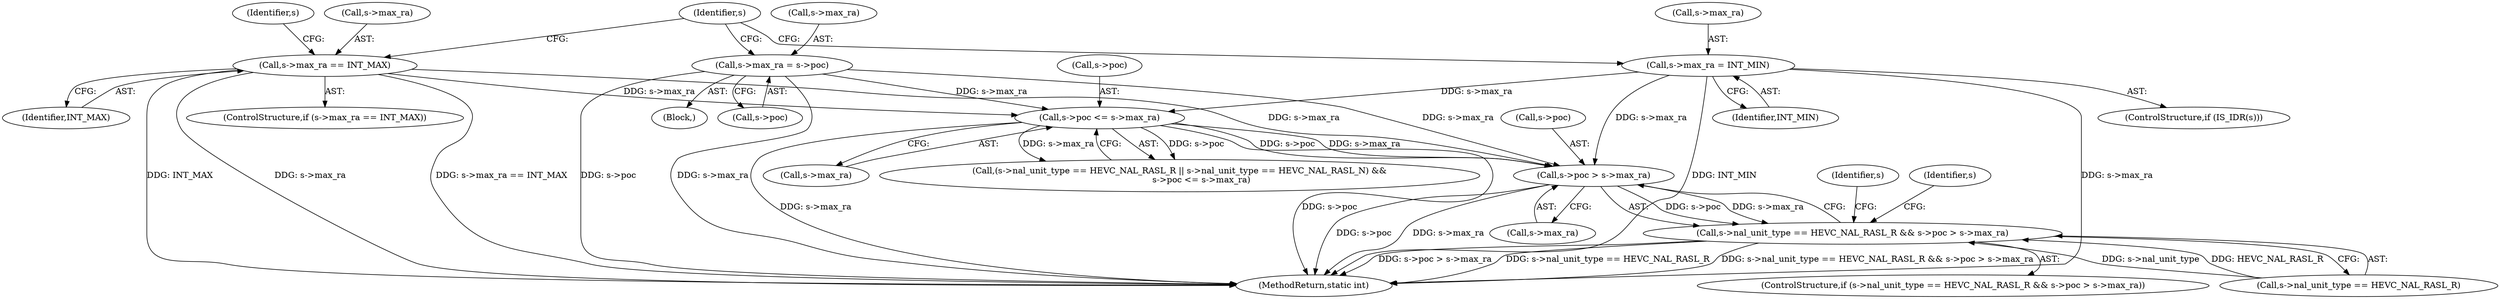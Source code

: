 digraph "0_FFmpeg_54655623a82632e7624714d7b2a3e039dc5faa7e@pointer" {
"1000525" [label="(Call,s->poc > s->max_ra)"];
"1000502" [label="(Call,s->poc <= s->max_ra)"];
"1000456" [label="(Call,s->max_ra == INT_MAX)"];
"1000472" [label="(Call,s->max_ra = s->poc)"];
"1000484" [label="(Call,s->max_ra = INT_MIN)"];
"1000519" [label="(Call,s->nal_unit_type == HEVC_NAL_RASL_R && s->poc > s->max_ra)"];
"1000506" [label="(Call,s->max_ra)"];
"1000520" [label="(Call,s->nal_unit_type == HEVC_NAL_RASL_R)"];
"1000471" [label="(Block,)"];
"1000488" [label="(Identifier,INT_MIN)"];
"1000502" [label="(Call,s->poc <= s->max_ra)"];
"1000490" [label="(Call,(s->nal_unit_type == HEVC_NAL_RASL_R || s->nal_unit_type == HEVC_NAL_RASL_N) &&\n                s->poc <= s->max_ra)"];
"1000476" [label="(Call,s->poc)"];
"1000457" [label="(Call,s->max_ra)"];
"1000519" [label="(Call,s->nal_unit_type == HEVC_NAL_RASL_R && s->poc > s->max_ra)"];
"1000777" [label="(MethodReturn,static int)"];
"1000484" [label="(Call,s->max_ra = INT_MIN)"];
"1000485" [label="(Call,s->max_ra)"];
"1000456" [label="(Call,s->max_ra == INT_MAX)"];
"1000503" [label="(Call,s->poc)"];
"1000466" [label="(Identifier,s)"];
"1000529" [label="(Call,s->max_ra)"];
"1000518" [label="(ControlStructure,if (s->nal_unit_type == HEVC_NAL_RASL_R && s->poc > s->max_ra))"];
"1000494" [label="(Identifier,s)"];
"1000472" [label="(Call,s->max_ra = s->poc)"];
"1000539" [label="(Identifier,s)"];
"1000455" [label="(ControlStructure,if (s->max_ra == INT_MAX))"];
"1000534" [label="(Identifier,s)"];
"1000460" [label="(Identifier,INT_MAX)"];
"1000481" [label="(ControlStructure,if (IS_IDR(s)))"];
"1000526" [label="(Call,s->poc)"];
"1000525" [label="(Call,s->poc > s->max_ra)"];
"1000473" [label="(Call,s->max_ra)"];
"1000525" -> "1000519"  [label="AST: "];
"1000525" -> "1000529"  [label="CFG: "];
"1000526" -> "1000525"  [label="AST: "];
"1000529" -> "1000525"  [label="AST: "];
"1000519" -> "1000525"  [label="CFG: "];
"1000525" -> "1000777"  [label="DDG: s->poc"];
"1000525" -> "1000777"  [label="DDG: s->max_ra"];
"1000525" -> "1000519"  [label="DDG: s->poc"];
"1000525" -> "1000519"  [label="DDG: s->max_ra"];
"1000502" -> "1000525"  [label="DDG: s->poc"];
"1000502" -> "1000525"  [label="DDG: s->max_ra"];
"1000472" -> "1000525"  [label="DDG: s->max_ra"];
"1000484" -> "1000525"  [label="DDG: s->max_ra"];
"1000456" -> "1000525"  [label="DDG: s->max_ra"];
"1000502" -> "1000490"  [label="AST: "];
"1000502" -> "1000506"  [label="CFG: "];
"1000503" -> "1000502"  [label="AST: "];
"1000506" -> "1000502"  [label="AST: "];
"1000490" -> "1000502"  [label="CFG: "];
"1000502" -> "1000777"  [label="DDG: s->max_ra"];
"1000502" -> "1000777"  [label="DDG: s->poc"];
"1000502" -> "1000490"  [label="DDG: s->poc"];
"1000502" -> "1000490"  [label="DDG: s->max_ra"];
"1000456" -> "1000502"  [label="DDG: s->max_ra"];
"1000472" -> "1000502"  [label="DDG: s->max_ra"];
"1000484" -> "1000502"  [label="DDG: s->max_ra"];
"1000456" -> "1000455"  [label="AST: "];
"1000456" -> "1000460"  [label="CFG: "];
"1000457" -> "1000456"  [label="AST: "];
"1000460" -> "1000456"  [label="AST: "];
"1000466" -> "1000456"  [label="CFG: "];
"1000494" -> "1000456"  [label="CFG: "];
"1000456" -> "1000777"  [label="DDG: INT_MAX"];
"1000456" -> "1000777"  [label="DDG: s->max_ra"];
"1000456" -> "1000777"  [label="DDG: s->max_ra == INT_MAX"];
"1000472" -> "1000471"  [label="AST: "];
"1000472" -> "1000476"  [label="CFG: "];
"1000473" -> "1000472"  [label="AST: "];
"1000476" -> "1000472"  [label="AST: "];
"1000494" -> "1000472"  [label="CFG: "];
"1000472" -> "1000777"  [label="DDG: s->poc"];
"1000472" -> "1000777"  [label="DDG: s->max_ra"];
"1000484" -> "1000481"  [label="AST: "];
"1000484" -> "1000488"  [label="CFG: "];
"1000485" -> "1000484"  [label="AST: "];
"1000488" -> "1000484"  [label="AST: "];
"1000494" -> "1000484"  [label="CFG: "];
"1000484" -> "1000777"  [label="DDG: INT_MIN"];
"1000484" -> "1000777"  [label="DDG: s->max_ra"];
"1000519" -> "1000518"  [label="AST: "];
"1000519" -> "1000520"  [label="CFG: "];
"1000520" -> "1000519"  [label="AST: "];
"1000534" -> "1000519"  [label="CFG: "];
"1000539" -> "1000519"  [label="CFG: "];
"1000519" -> "1000777"  [label="DDG: s->poc > s->max_ra"];
"1000519" -> "1000777"  [label="DDG: s->nal_unit_type == HEVC_NAL_RASL_R"];
"1000519" -> "1000777"  [label="DDG: s->nal_unit_type == HEVC_NAL_RASL_R && s->poc > s->max_ra"];
"1000520" -> "1000519"  [label="DDG: s->nal_unit_type"];
"1000520" -> "1000519"  [label="DDG: HEVC_NAL_RASL_R"];
}
